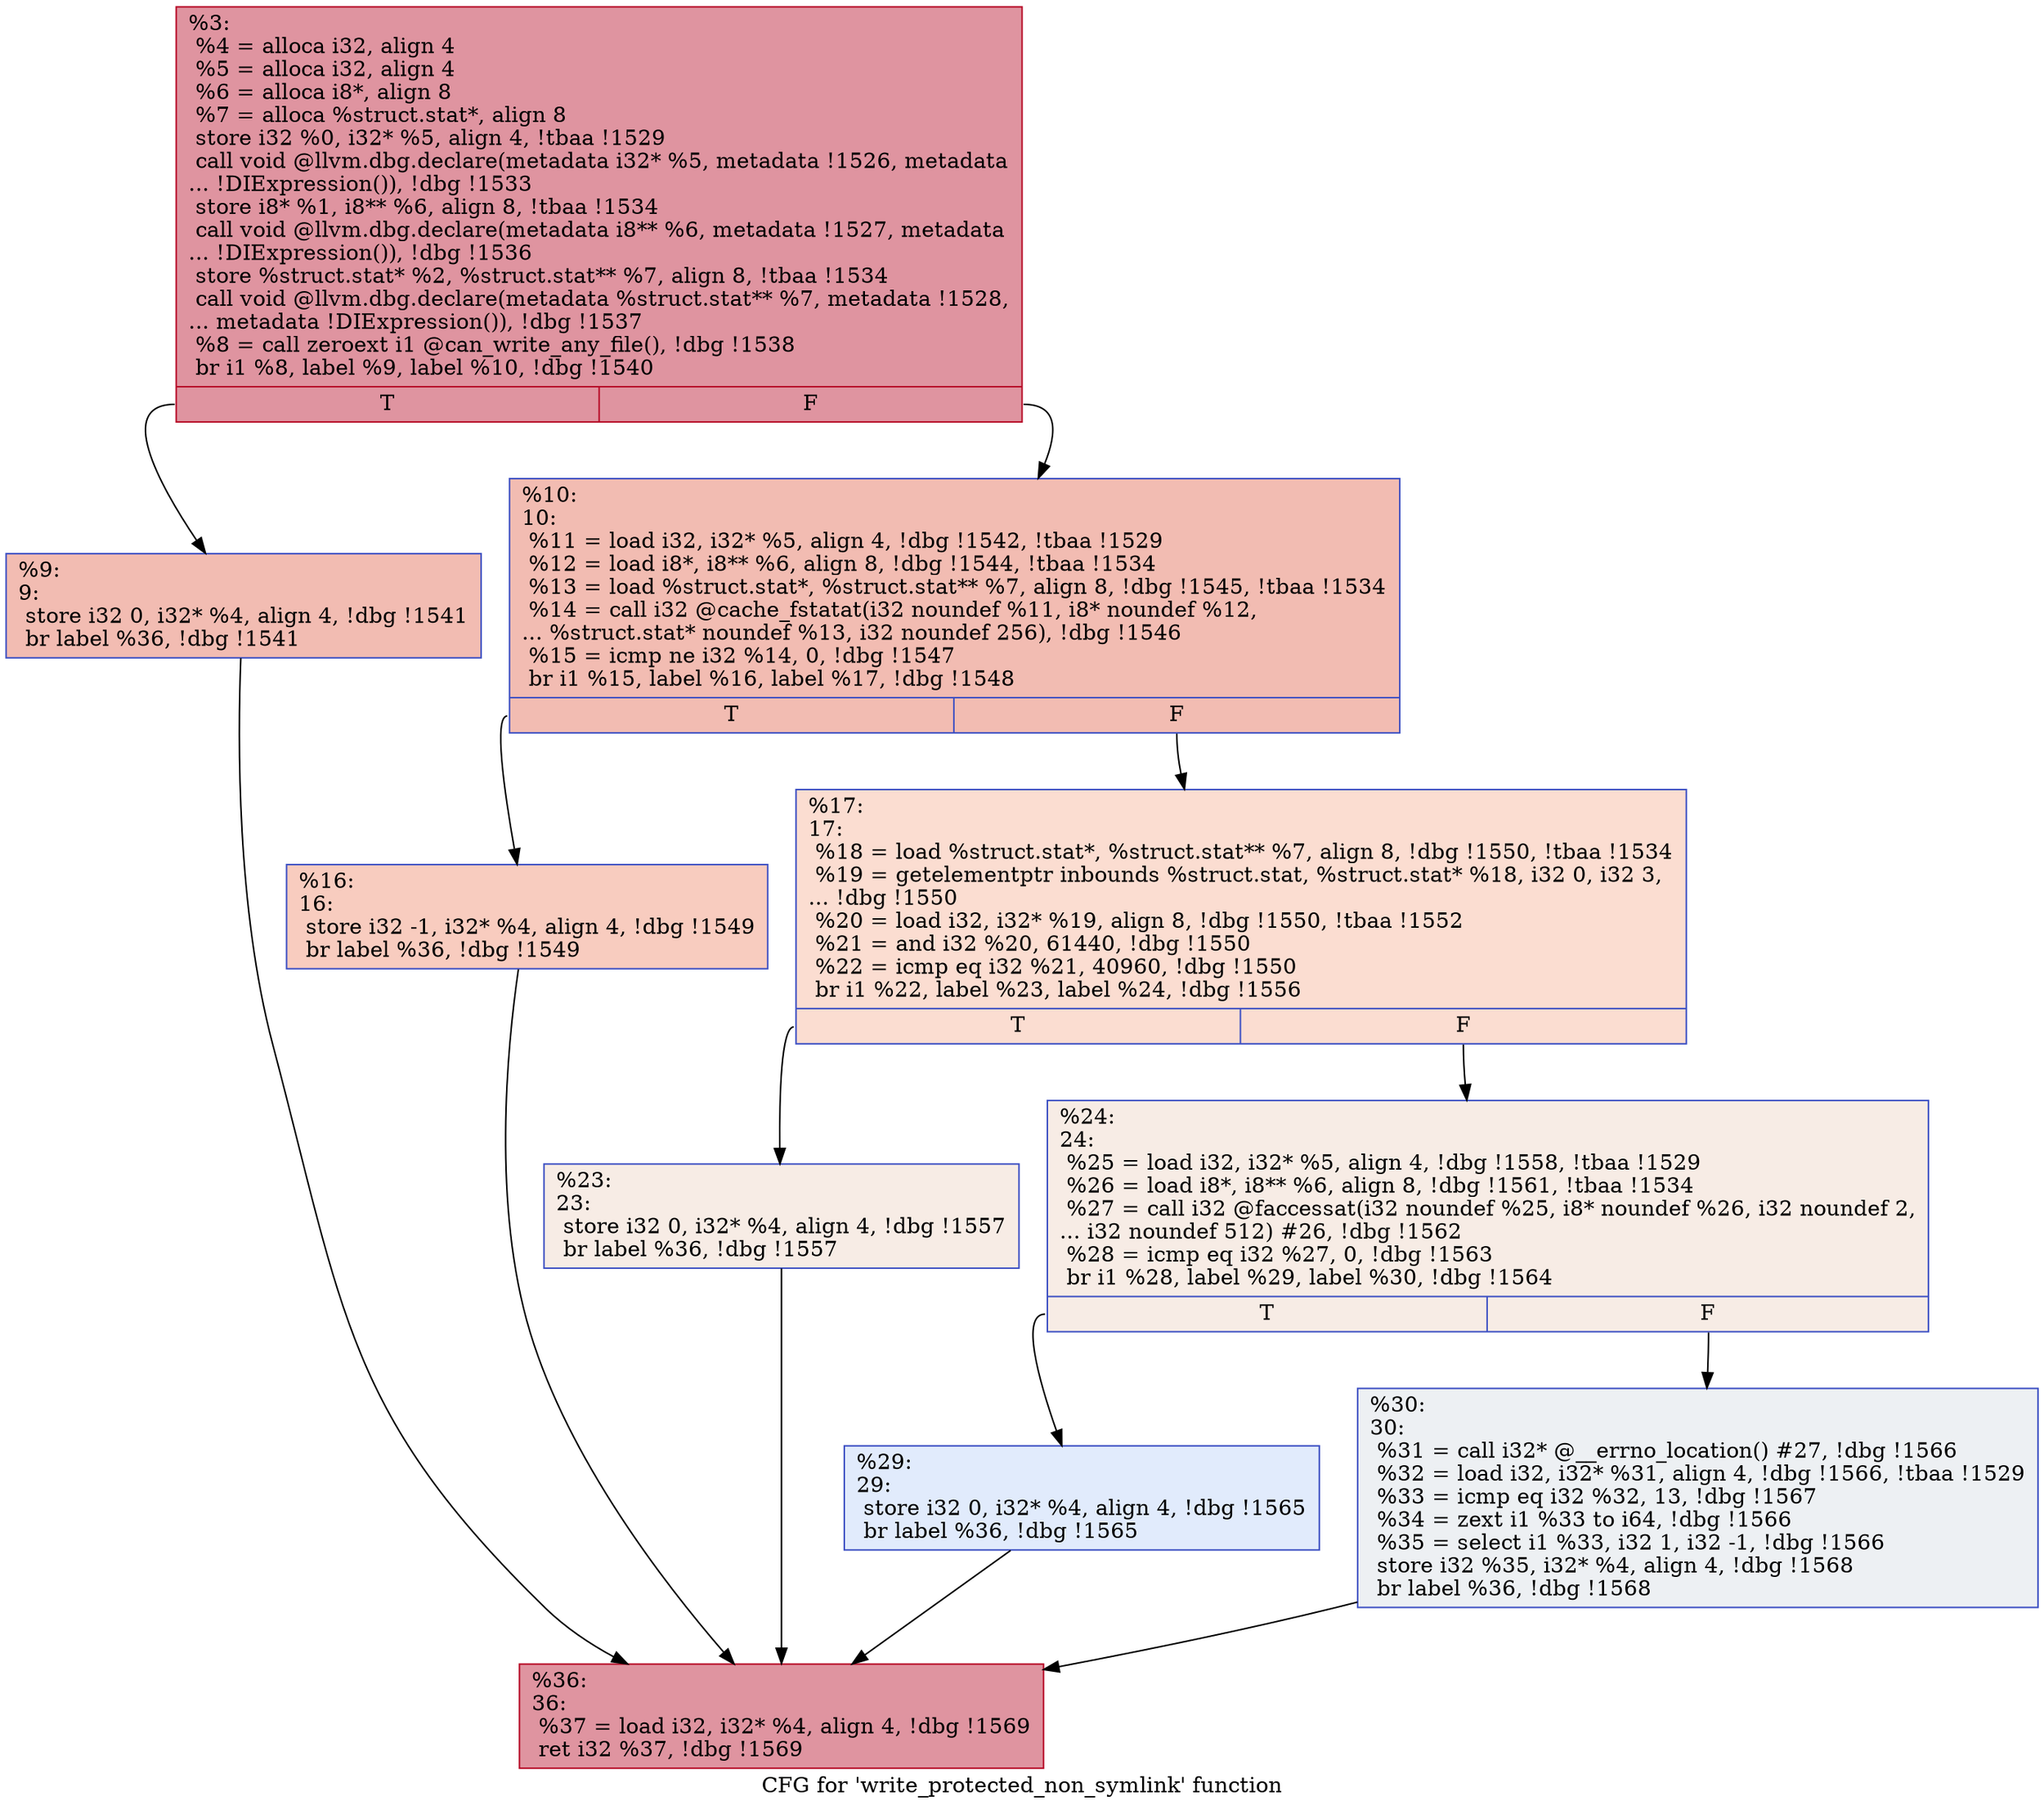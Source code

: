 digraph "CFG for 'write_protected_non_symlink' function" {
	label="CFG for 'write_protected_non_symlink' function";

	Node0x10b9140 [shape=record,color="#b70d28ff", style=filled, fillcolor="#b70d2870",label="{%3:\l  %4 = alloca i32, align 4\l  %5 = alloca i32, align 4\l  %6 = alloca i8*, align 8\l  %7 = alloca %struct.stat*, align 8\l  store i32 %0, i32* %5, align 4, !tbaa !1529\l  call void @llvm.dbg.declare(metadata i32* %5, metadata !1526, metadata\l... !DIExpression()), !dbg !1533\l  store i8* %1, i8** %6, align 8, !tbaa !1534\l  call void @llvm.dbg.declare(metadata i8** %6, metadata !1527, metadata\l... !DIExpression()), !dbg !1536\l  store %struct.stat* %2, %struct.stat** %7, align 8, !tbaa !1534\l  call void @llvm.dbg.declare(metadata %struct.stat** %7, metadata !1528,\l... metadata !DIExpression()), !dbg !1537\l  %8 = call zeroext i1 @can_write_any_file(), !dbg !1538\l  br i1 %8, label %9, label %10, !dbg !1540\l|{<s0>T|<s1>F}}"];
	Node0x10b9140:s0 -> Node0x1108100;
	Node0x10b9140:s1 -> Node0x1108150;
	Node0x1108100 [shape=record,color="#3d50c3ff", style=filled, fillcolor="#e1675170",label="{%9:\l9:                                                \l  store i32 0, i32* %4, align 4, !dbg !1541\l  br label %36, !dbg !1541\l}"];
	Node0x1108100 -> Node0x1108380;
	Node0x1108150 [shape=record,color="#3d50c3ff", style=filled, fillcolor="#e1675170",label="{%10:\l10:                                               \l  %11 = load i32, i32* %5, align 4, !dbg !1542, !tbaa !1529\l  %12 = load i8*, i8** %6, align 8, !dbg !1544, !tbaa !1534\l  %13 = load %struct.stat*, %struct.stat** %7, align 8, !dbg !1545, !tbaa !1534\l  %14 = call i32 @cache_fstatat(i32 noundef %11, i8* noundef %12,\l... %struct.stat* noundef %13, i32 noundef 256), !dbg !1546\l  %15 = icmp ne i32 %14, 0, !dbg !1547\l  br i1 %15, label %16, label %17, !dbg !1548\l|{<s0>T|<s1>F}}"];
	Node0x1108150:s0 -> Node0x11081a0;
	Node0x1108150:s1 -> Node0x11081f0;
	Node0x11081a0 [shape=record,color="#3d50c3ff", style=filled, fillcolor="#f08b6e70",label="{%16:\l16:                                               \l  store i32 -1, i32* %4, align 4, !dbg !1549\l  br label %36, !dbg !1549\l}"];
	Node0x11081a0 -> Node0x1108380;
	Node0x11081f0 [shape=record,color="#3d50c3ff", style=filled, fillcolor="#f7b39670",label="{%17:\l17:                                               \l  %18 = load %struct.stat*, %struct.stat** %7, align 8, !dbg !1550, !tbaa !1534\l  %19 = getelementptr inbounds %struct.stat, %struct.stat* %18, i32 0, i32 3,\l... !dbg !1550\l  %20 = load i32, i32* %19, align 8, !dbg !1550, !tbaa !1552\l  %21 = and i32 %20, 61440, !dbg !1550\l  %22 = icmp eq i32 %21, 40960, !dbg !1550\l  br i1 %22, label %23, label %24, !dbg !1556\l|{<s0>T|<s1>F}}"];
	Node0x11081f0:s0 -> Node0x1108240;
	Node0x11081f0:s1 -> Node0x1108290;
	Node0x1108240 [shape=record,color="#3d50c3ff", style=filled, fillcolor="#ecd3c570",label="{%23:\l23:                                               \l  store i32 0, i32* %4, align 4, !dbg !1557\l  br label %36, !dbg !1557\l}"];
	Node0x1108240 -> Node0x1108380;
	Node0x1108290 [shape=record,color="#3d50c3ff", style=filled, fillcolor="#ecd3c570",label="{%24:\l24:                                               \l  %25 = load i32, i32* %5, align 4, !dbg !1558, !tbaa !1529\l  %26 = load i8*, i8** %6, align 8, !dbg !1561, !tbaa !1534\l  %27 = call i32 @faccessat(i32 noundef %25, i8* noundef %26, i32 noundef 2,\l... i32 noundef 512) #26, !dbg !1562\l  %28 = icmp eq i32 %27, 0, !dbg !1563\l  br i1 %28, label %29, label %30, !dbg !1564\l|{<s0>T|<s1>F}}"];
	Node0x1108290:s0 -> Node0x11082e0;
	Node0x1108290:s1 -> Node0x1108330;
	Node0x11082e0 [shape=record,color="#3d50c3ff", style=filled, fillcolor="#bbd1f870",label="{%29:\l29:                                               \l  store i32 0, i32* %4, align 4, !dbg !1565\l  br label %36, !dbg !1565\l}"];
	Node0x11082e0 -> Node0x1108380;
	Node0x1108330 [shape=record,color="#3d50c3ff", style=filled, fillcolor="#d6dce470",label="{%30:\l30:                                               \l  %31 = call i32* @__errno_location() #27, !dbg !1566\l  %32 = load i32, i32* %31, align 4, !dbg !1566, !tbaa !1529\l  %33 = icmp eq i32 %32, 13, !dbg !1567\l  %34 = zext i1 %33 to i64, !dbg !1566\l  %35 = select i1 %33, i32 1, i32 -1, !dbg !1566\l  store i32 %35, i32* %4, align 4, !dbg !1568\l  br label %36, !dbg !1568\l}"];
	Node0x1108330 -> Node0x1108380;
	Node0x1108380 [shape=record,color="#b70d28ff", style=filled, fillcolor="#b70d2870",label="{%36:\l36:                                               \l  %37 = load i32, i32* %4, align 4, !dbg !1569\l  ret i32 %37, !dbg !1569\l}"];
}

